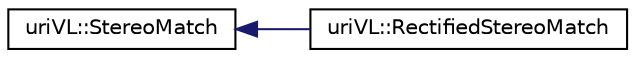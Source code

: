digraph "Graphical Class Hierarchy"
{
  edge [fontname="Helvetica",fontsize="10",labelfontname="Helvetica",labelfontsize="10"];
  node [fontname="Helvetica",fontsize="10",shape=record];
  rankdir="LR";
  Node1 [label="uriVL::StereoMatch",height=0.2,width=0.4,color="black", fillcolor="white", style="filled",URL="$classuriVL_1_1StereoMatch.html"];
  Node1 -> Node2 [dir="back",color="midnightblue",fontsize="10",style="solid",fontname="Helvetica"];
  Node2 [label="uriVL::RectifiedStereoMatch",height=0.2,width=0.4,color="black", fillcolor="white", style="filled",URL="$classuriVL_1_1RectifiedStereoMatch.html"];
}
